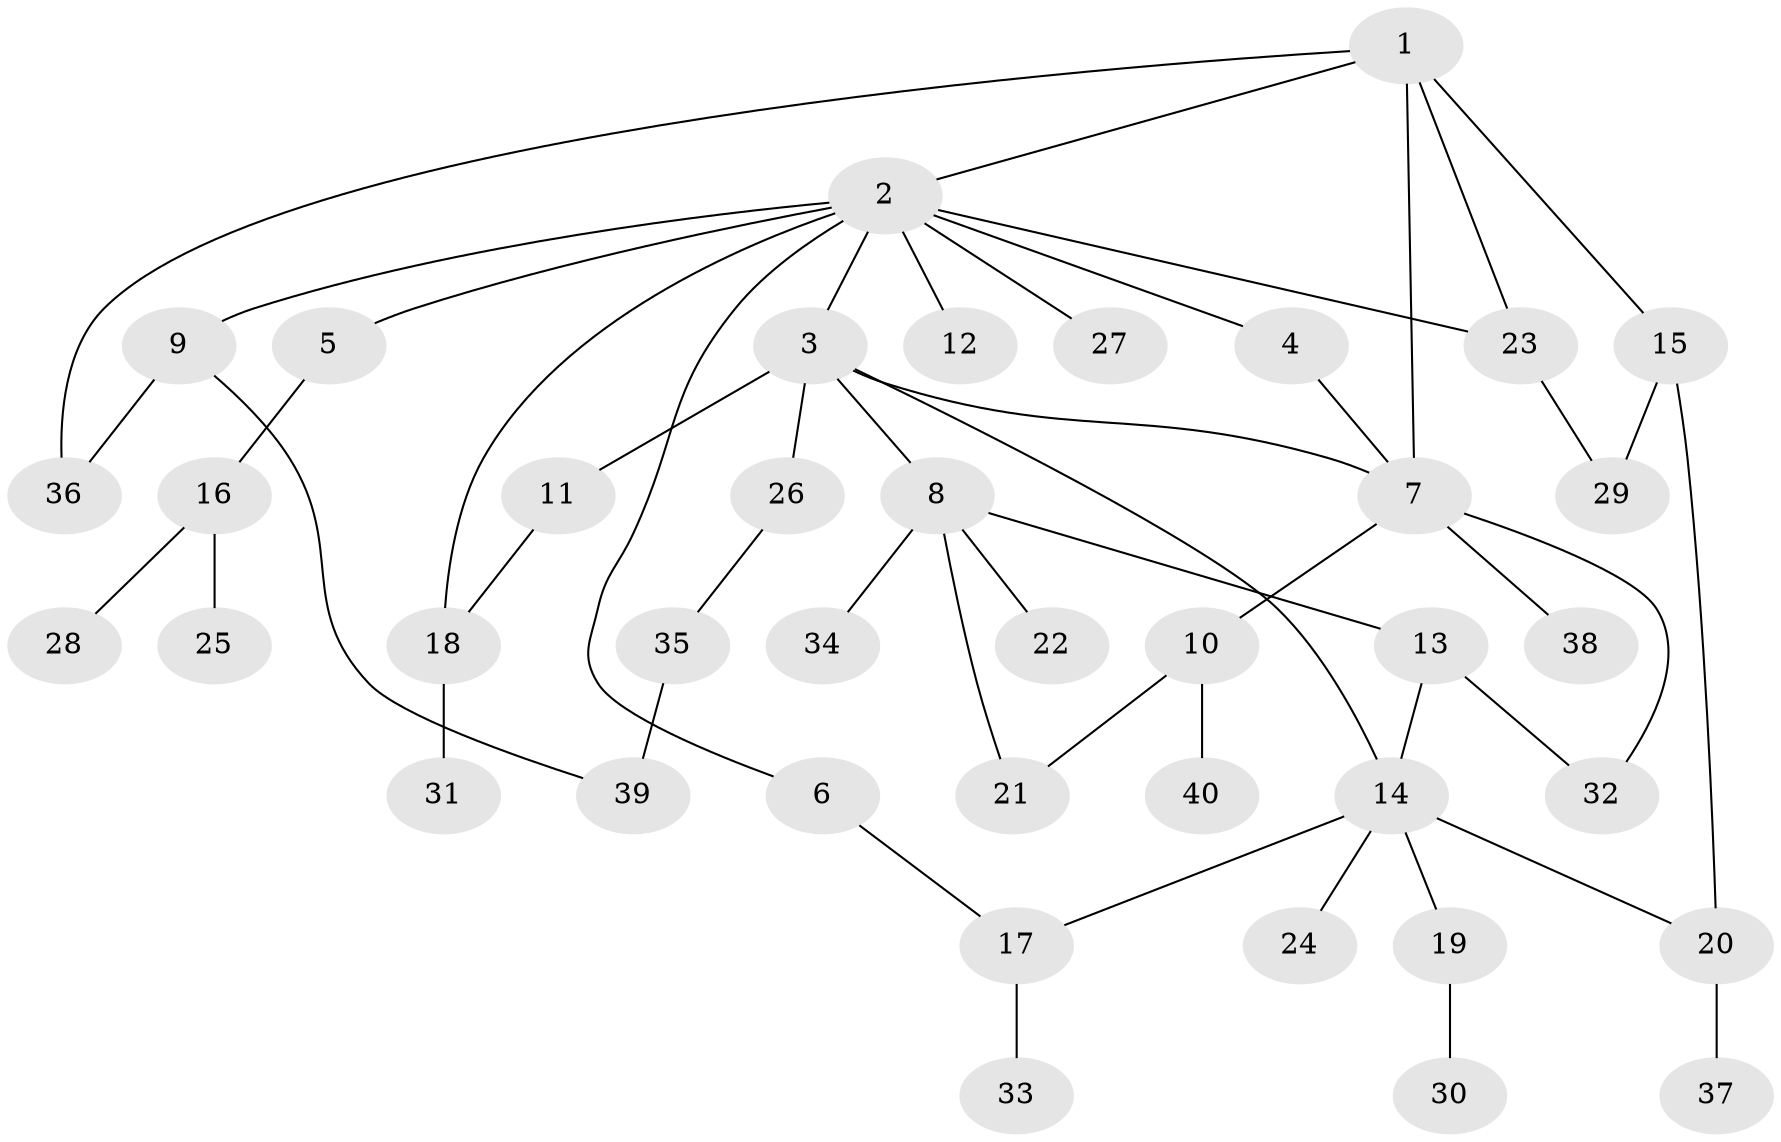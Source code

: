 // original degree distribution, {6: 0.05, 7: 0.0125, 5: 0.025, 4: 0.0625, 3: 0.1625, 1: 0.325, 2: 0.3625}
// Generated by graph-tools (version 1.1) at 2025/34/03/09/25 02:34:16]
// undirected, 40 vertices, 51 edges
graph export_dot {
graph [start="1"]
  node [color=gray90,style=filled];
  1;
  2;
  3;
  4;
  5;
  6;
  7;
  8;
  9;
  10;
  11;
  12;
  13;
  14;
  15;
  16;
  17;
  18;
  19;
  20;
  21;
  22;
  23;
  24;
  25;
  26;
  27;
  28;
  29;
  30;
  31;
  32;
  33;
  34;
  35;
  36;
  37;
  38;
  39;
  40;
  1 -- 2 [weight=1.0];
  1 -- 7 [weight=1.0];
  1 -- 15 [weight=1.0];
  1 -- 23 [weight=1.0];
  1 -- 36 [weight=1.0];
  2 -- 3 [weight=1.0];
  2 -- 4 [weight=1.0];
  2 -- 5 [weight=1.0];
  2 -- 6 [weight=1.0];
  2 -- 9 [weight=1.0];
  2 -- 12 [weight=1.0];
  2 -- 18 [weight=1.0];
  2 -- 23 [weight=1.0];
  2 -- 27 [weight=1.0];
  3 -- 7 [weight=1.0];
  3 -- 8 [weight=1.0];
  3 -- 11 [weight=1.0];
  3 -- 14 [weight=1.0];
  3 -- 26 [weight=1.0];
  4 -- 7 [weight=2.0];
  5 -- 16 [weight=1.0];
  6 -- 17 [weight=1.0];
  7 -- 10 [weight=1.0];
  7 -- 32 [weight=1.0];
  7 -- 38 [weight=1.0];
  8 -- 13 [weight=1.0];
  8 -- 21 [weight=1.0];
  8 -- 22 [weight=1.0];
  8 -- 34 [weight=1.0];
  9 -- 36 [weight=1.0];
  9 -- 39 [weight=1.0];
  10 -- 21 [weight=1.0];
  10 -- 40 [weight=1.0];
  11 -- 18 [weight=1.0];
  13 -- 14 [weight=1.0];
  13 -- 32 [weight=1.0];
  14 -- 17 [weight=1.0];
  14 -- 19 [weight=1.0];
  14 -- 20 [weight=1.0];
  14 -- 24 [weight=1.0];
  15 -- 20 [weight=1.0];
  15 -- 29 [weight=1.0];
  16 -- 25 [weight=1.0];
  16 -- 28 [weight=1.0];
  17 -- 33 [weight=2.0];
  18 -- 31 [weight=1.0];
  19 -- 30 [weight=1.0];
  20 -- 37 [weight=2.0];
  23 -- 29 [weight=1.0];
  26 -- 35 [weight=1.0];
  35 -- 39 [weight=1.0];
}
